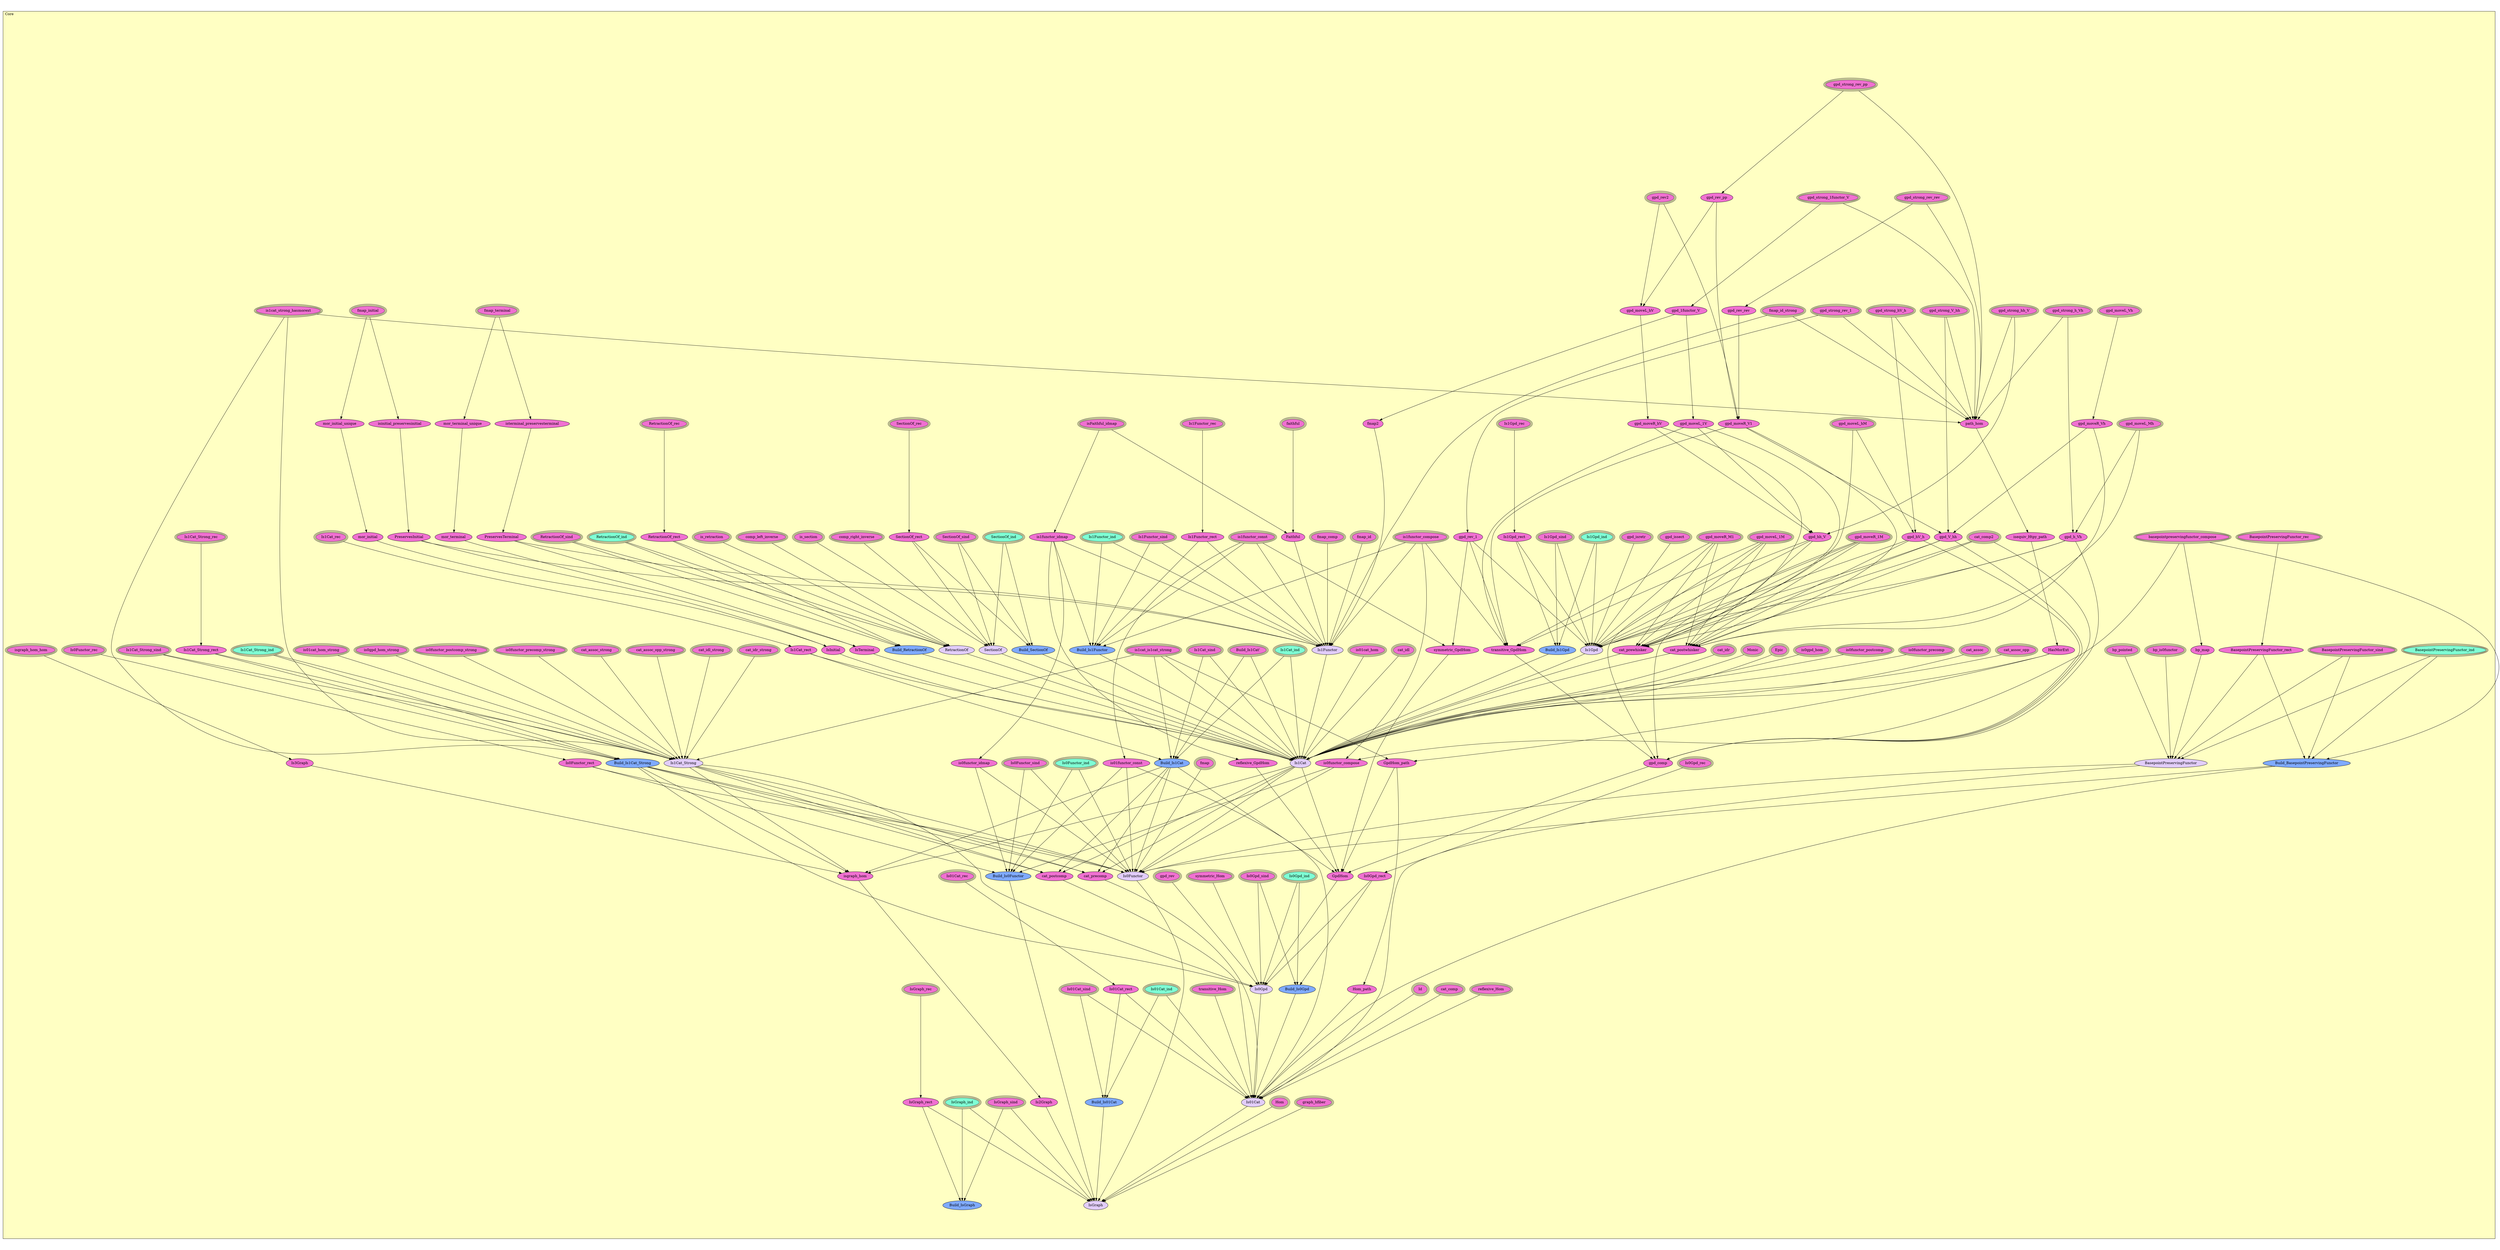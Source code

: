 digraph HoTT_WildCat_Core {
  graph [ratio=0.5]
  node [style=filled]
Core_is01cat_hom [label="is01cat_hom", URL=<Core.html#is01cat_hom>, peripheries=3, fillcolor="#F070D1"] ;
Core_basepointpreservingfunctor_compose [label="basepointpreservingfunctor_compose", URL=<Core.html#basepointpreservingfunctor_compose>, peripheries=3, fillcolor="#F070D1"] ;
Core_Is1Cat_sind [label="Is1Cat_sind", URL=<Core.html#Is1Cat_sind>, peripheries=3, fillcolor="#F070D1"] ;
Core_bp_pointed [label="bp_pointed", URL=<Core.html#bp_pointed>, peripheries=3, fillcolor="#F070D1"] ;
Core_Is1Cat_rec [label="Is1Cat_rec", URL=<Core.html#Is1Cat_rec>, peripheries=3, fillcolor="#F070D1"] ;
Core_bp_is0functor [label="bp_is0functor", URL=<Core.html#bp_is0functor>, peripheries=3, fillcolor="#F070D1"] ;
Core_Is1Cat_ind [label="Is1Cat_ind", URL=<Core.html#Is1Cat_ind>, peripheries=3, fillcolor="#7FFFD4"] ;
Core_bp_map [label="bp_map", URL=<Core.html#bp_map>, fillcolor="#F070D1"] ;
Core_Is1Cat_rect [label="Is1Cat_rect", URL=<Core.html#Is1Cat_rect>, fillcolor="#F070D1"] ;
Core_Build_Is1Cat [label="Build_Is1Cat", URL=<Core.html#Build_Is1Cat>, fillcolor="#7FAAFF"] ;
Core_BasepointPreservingFunctor_sind [label="BasepointPreservingFunctor_sind", URL=<Core.html#BasepointPreservingFunctor_sind>, peripheries=3, fillcolor="#F070D1"] ;
Core_Is1Cat [label="Is1Cat", URL=<Core.html#Is1Cat>, fillcolor="#E2CDFA"] ;
Core_BasepointPreservingFunctor_rec [label="BasepointPreservingFunctor_rec", URL=<Core.html#BasepointPreservingFunctor_rec>, peripheries=3, fillcolor="#F070D1"] ;
Core_isgraph_hom [label="isgraph_hom", URL=<Core.html#isgraph_hom>, fillcolor="#F070D1"] ;
Core_BasepointPreservingFunctor_ind [label="BasepointPreservingFunctor_ind", URL=<Core.html#BasepointPreservingFunctor_ind>, peripheries=3, fillcolor="#7FFFD4"] ;
Core_Is2Graph [label="Is2Graph", URL=<Core.html#Is2Graph>, fillcolor="#F070D1"] ;
Core_BasepointPreservingFunctor_rect [label="BasepointPreservingFunctor_rect", URL=<Core.html#BasepointPreservingFunctor_rect>, fillcolor="#F070D1"] ;
Core_Build_BasepointPreservingFunctor [label="Build_BasepointPreservingFunctor", URL=<Core.html#Build_BasepointPreservingFunctor>, fillcolor="#7FAAFF"] ;
Core_fmap [label="fmap", URL=<Core.html#fmap>, peripheries=3, fillcolor="#F070D1"] ;
Core_BasepointPreservingFunctor [label="BasepointPreservingFunctor", URL=<Core.html#BasepointPreservingFunctor>, fillcolor="#E2CDFA"] ;
Core_Is0Functor_sind [label="Is0Functor_sind", URL=<Core.html#Is0Functor_sind>, peripheries=3, fillcolor="#F070D1"] ;
Core_fmap_terminal [label="fmap_terminal", URL=<Core.html#fmap_terminal>, peripheries=3, fillcolor="#F070D1"] ;
Core_Is0Functor_rec [label="Is0Functor_rec", URL=<Core.html#Is0Functor_rec>, peripheries=3, fillcolor="#F070D1"] ;
Core_isterminal_preservesterminal [label="isterminal_preservesterminal", URL=<Core.html#isterminal_preservesterminal>, fillcolor="#F070D1"] ;
Core_Is0Functor_ind [label="Is0Functor_ind", URL=<Core.html#Is0Functor_ind>, peripheries=3, fillcolor="#7FFFD4"] ;
Core_PreservesTerminal [label="PreservesTerminal", URL=<Core.html#PreservesTerminal>, fillcolor="#F070D1"] ;
Core_Is0Functor_rect [label="Is0Functor_rect", URL=<Core.html#Is0Functor_rect>, fillcolor="#F070D1"] ;
Core_Build_Is0Functor [label="Build_Is0Functor", URL=<Core.html#Build_Is0Functor>, fillcolor="#7FAAFF"] ;
Core_fmap_initial [label="fmap_initial", URL=<Core.html#fmap_initial>, peripheries=3, fillcolor="#F070D1"] ;
Core_Is0Functor [label="Is0Functor", URL=<Core.html#Is0Functor>, fillcolor="#E2CDFA"] ;
Core_isinitial_preservesinitial [label="isinitial_preservesinitial", URL=<Core.html#isinitial_preservesinitial>, fillcolor="#F070D1"] ;
Core_PreservesInitial [label="PreservesInitial", URL=<Core.html#PreservesInitial>, fillcolor="#F070D1"] ;
Core_GpdHom_path [label="GpdHom_path", URL=<Core.html#GpdHom_path>, fillcolor="#F070D1"] ;
Core_isgraph_hom_hom [label="isgraph_hom_hom", URL=<Core.html#isgraph_hom_hom>, peripheries=3, fillcolor="#F070D1"] ;
Core_Hom_path [label="Hom_path", URL=<Core.html#Hom_path>, fillcolor="#F070D1"] ;
Core_symmetric_Hom [label="symmetric_Hom", URL=<Core.html#symmetric_Hom>, peripheries=3, fillcolor="#F070D1"] ;
Core_Is3Graph [label="Is3Graph", URL=<Core.html#Is3Graph>, fillcolor="#F070D1"] ;
Core_symmetric_GpdHom [label="symmetric_GpdHom", URL=<Core.html#symmetric_GpdHom>, fillcolor="#F070D1"] ;
Core_gpd_strong_1functor_V [label="gpd_strong_1functor_V", URL=<Core.html#gpd_strong_1functor_V>, peripheries=3, fillcolor="#F070D1"] ;
Core_transitive_Hom [label="transitive_Hom", URL=<Core.html#transitive_Hom>, peripheries=3, fillcolor="#F070D1"] ;
Core_fmap_id_strong [label="fmap_id_strong", URL=<Core.html#fmap_id_strong>, peripheries=3, fillcolor="#F070D1"] ;
Core_transitive_GpdHom [label="transitive_GpdHom", URL=<Core.html#transitive_GpdHom>, fillcolor="#F070D1"] ;
Core_gpd_strong_rev_rev [label="gpd_strong_rev_rev", URL=<Core.html#gpd_strong_rev_rev>, peripheries=3, fillcolor="#F070D1"] ;
Core_gpd_strong_rev_1 [label="gpd_strong_rev_1", URL=<Core.html#gpd_strong_rev_1>, peripheries=3, fillcolor="#F070D1"] ;
Core_gpd_comp [label="gpd_comp", URL=<Core.html#gpd_comp>, fillcolor="#F070D1"] ;
Core_reflexive_Hom [label="reflexive_Hom", URL=<Core.html#reflexive_Hom>, peripheries=3, fillcolor="#F070D1"] ;
Core_gpd_strong_rev_pp [label="gpd_strong_rev_pp", URL=<Core.html#gpd_strong_rev_pp>, peripheries=3, fillcolor="#F070D1"] ;
Core_reflexive_GpdHom [label="reflexive_GpdHom", URL=<Core.html#reflexive_GpdHom>, fillcolor="#F070D1"] ;
Core_gpd_strong_hV_h [label="gpd_strong_hV_h", URL=<Core.html#gpd_strong_hV_h>, peripheries=3, fillcolor="#F070D1"] ;
Core_gpd_strong_hh_V [label="gpd_strong_hh_V", URL=<Core.html#gpd_strong_hh_V>, peripheries=3, fillcolor="#F070D1"] ;
Core_GpdHom [label="GpdHom", URL=<Core.html#GpdHom>, fillcolor="#F070D1"] ;
Core_gpd_strong_h_Vh [label="gpd_strong_h_Vh", URL=<Core.html#gpd_strong_h_Vh>, peripheries=3, fillcolor="#F070D1"] ;
Core_gpd_rev [label="gpd_rev", URL=<Core.html#gpd_rev>, peripheries=3, fillcolor="#F070D1"] ;
Core_gpd_strong_V_hh [label="gpd_strong_V_hh", URL=<Core.html#gpd_strong_V_hh>, peripheries=3, fillcolor="#F070D1"] ;
Core_Is0Gpd_sind [label="Is0Gpd_sind", URL=<Core.html#Is0Gpd_sind>, peripheries=3, fillcolor="#F070D1"] ;
Core_gpd_1functor_V [label="gpd_1functor_V", URL=<Core.html#gpd_1functor_V>, fillcolor="#F070D1"] ;
Core_Is0Gpd_rec [label="Is0Gpd_rec", URL=<Core.html#Is0Gpd_rec>, peripheries=3, fillcolor="#F070D1"] ;
Core_gpd_rev_rev [label="gpd_rev_rev", URL=<Core.html#gpd_rev_rev>, fillcolor="#F070D1"] ;
Core_Is0Gpd_ind [label="Is0Gpd_ind", URL=<Core.html#Is0Gpd_ind>, peripheries=3, fillcolor="#7FFFD4"] ;
Core_gpd_rev_1 [label="gpd_rev_1", URL=<Core.html#gpd_rev_1>, fillcolor="#F070D1"] ;
Core_Is0Gpd_rect [label="Is0Gpd_rect", URL=<Core.html#Is0Gpd_rect>, fillcolor="#F070D1"] ;
Core_Build_Is0Gpd [label="Build_Is0Gpd", URL=<Core.html#Build_Is0Gpd>, fillcolor="#7FAAFF"] ;
Core_gpd_rev_pp [label="gpd_rev_pp", URL=<Core.html#gpd_rev_pp>, fillcolor="#F070D1"] ;
Core_Is0Gpd [label="Is0Gpd", URL=<Core.html#Is0Gpd>, fillcolor="#E2CDFA"] ;
Core_gpd_rev2 [label="gpd_rev2", URL=<Core.html#gpd_rev2>, peripheries=3, fillcolor="#F070D1"] ;
Core_gpd_moveL_Vh [label="gpd_moveL_Vh", URL=<Core.html#gpd_moveL_Vh>, peripheries=3, fillcolor="#F070D1"] ;
Core_cat_precomp [label="cat_precomp", URL=<Core.html#cat_precomp>, fillcolor="#F070D1"] ;
Core_gpd_moveL_Mh [label="gpd_moveL_Mh", URL=<Core.html#gpd_moveL_Mh>, peripheries=3, fillcolor="#F070D1"] ;
Core_cat_postcomp [label="cat_postcomp", URL=<Core.html#cat_postcomp>, fillcolor="#F070D1"] ;
Core_gpd_moveL_hV [label="gpd_moveL_hV", URL=<Core.html#gpd_moveL_hV>, fillcolor="#F070D1"] ;
Core_cat_comp [label="cat_comp", URL=<Core.html#cat_comp>, peripheries=3, fillcolor="#F070D1"] ;
Core_gpd_moveL_hM [label="gpd_moveL_hM", URL=<Core.html#gpd_moveL_hM>, peripheries=3, fillcolor="#F070D1"] ;
Core_Id [label="Id", URL=<Core.html#Id>, peripheries=3, fillcolor="#F070D1"] ;
Core_gpd_moveR_Vh [label="gpd_moveR_Vh", URL=<Core.html#gpd_moveR_Vh>, fillcolor="#F070D1"] ;
Core_Is01Cat_sind [label="Is01Cat_sind", URL=<Core.html#Is01Cat_sind>, peripheries=3, fillcolor="#F070D1"] ;
Core_gpd_moveR_hV [label="gpd_moveR_hV", URL=<Core.html#gpd_moveR_hV>, fillcolor="#F070D1"] ;
Core_Is01Cat_rec [label="Is01Cat_rec", URL=<Core.html#Is01Cat_rec>, peripheries=3, fillcolor="#F070D1"] ;
Core_gpd_moveL_1V [label="gpd_moveL_1V", URL=<Core.html#gpd_moveL_1V>, fillcolor="#F070D1"] ;
Core_Is01Cat_ind [label="Is01Cat_ind", URL=<Core.html#Is01Cat_ind>, peripheries=3, fillcolor="#7FFFD4"] ;
Core_gpd_moveR_1M [label="gpd_moveR_1M", URL=<Core.html#gpd_moveR_1M>, peripheries=3, fillcolor="#F070D1"] ;
Core_Is01Cat_rect [label="Is01Cat_rect", URL=<Core.html#Is01Cat_rect>, fillcolor="#F070D1"] ;
Core_Build_Is01Cat [label="Build_Is01Cat", URL=<Core.html#Build_Is01Cat>, fillcolor="#7FAAFF"] ;
Core_gpd_moveR_M1 [label="gpd_moveR_M1", URL=<Core.html#gpd_moveR_M1>, peripheries=3, fillcolor="#F070D1"] ;
Core_Is01Cat [label="Is01Cat", URL=<Core.html#Is01Cat>, fillcolor="#E2CDFA"] ;
Core_gpd_moveR_V1 [label="gpd_moveR_V1", URL=<Core.html#gpd_moveR_V1>, fillcolor="#F070D1"] ;
Core_graph_hfiber [label="graph_hfiber", URL=<Core.html#graph_hfiber>, peripheries=3, fillcolor="#F070D1"] ;
Core_gpd_moveL_1M [label="gpd_moveL_1M", URL=<Core.html#gpd_moveL_1M>, peripheries=3, fillcolor="#F070D1"] ;
Core_gpd_hV_h [label="gpd_hV_h", URL=<Core.html#gpd_hV_h>, fillcolor="#F070D1"] ;
Core_Hom [label="Hom", URL=<Core.html#Hom>, peripheries=3, fillcolor="#F070D1"] ;
Core_gpd_hh_V [label="gpd_hh_V", URL=<Core.html#gpd_hh_V>, fillcolor="#F070D1"] ;
Core_IsGraph_sind [label="IsGraph_sind", URL=<Core.html#IsGraph_sind>, peripheries=3, fillcolor="#F070D1"] ;
Core_gpd_h_Vh [label="gpd_h_Vh", URL=<Core.html#gpd_h_Vh>, fillcolor="#F070D1"] ;
Core_IsGraph_rec [label="IsGraph_rec", URL=<Core.html#IsGraph_rec>, peripheries=3, fillcolor="#F070D1"] ;
Core_gpd_V_hh [label="gpd_V_hh", URL=<Core.html#gpd_V_hh>, fillcolor="#F070D1"] ;
Core_IsGraph_ind [label="IsGraph_ind", URL=<Core.html#IsGraph_ind>, peripheries=3, fillcolor="#7FFFD4"] ;
Core_gpd_isretr [label="gpd_isretr", URL=<Core.html#gpd_isretr>, peripheries=3, fillcolor="#F070D1"] ;
Core_IsGraph_rect [label="IsGraph_rect", URL=<Core.html#IsGraph_rect>, fillcolor="#F070D1"] ;
Core_Build_IsGraph [label="Build_IsGraph", URL=<Core.html#Build_IsGraph>, fillcolor="#7FAAFF"] ;
Core_gpd_issect [label="gpd_issect", URL=<Core.html#gpd_issect>, peripheries=3, fillcolor="#F070D1"] ;
Core_IsGraph [label="IsGraph", URL=<Core.html#IsGraph>, fillcolor="#E2CDFA"] ;
Core_Is1Gpd_sind [label="Is1Gpd_sind", URL=<Core.html#Is1Gpd_sind>, peripheries=3, fillcolor="#F070D1"] ;
Core_Is1Gpd_rec [label="Is1Gpd_rec", URL=<Core.html#Is1Gpd_rec>, peripheries=3, fillcolor="#F070D1"] ;
Core_Is1Gpd_ind [label="Is1Gpd_ind", URL=<Core.html#Is1Gpd_ind>, peripheries=3, fillcolor="#7FFFD4"] ;
Core_Is1Gpd_rect [label="Is1Gpd_rect", URL=<Core.html#Is1Gpd_rect>, fillcolor="#F070D1"] ;
Core_Build_Is1Gpd [label="Build_Is1Gpd", URL=<Core.html#Build_Is1Gpd>, fillcolor="#7FAAFF"] ;
Core_Is1Gpd [label="Is1Gpd", URL=<Core.html#Is1Gpd>, fillcolor="#E2CDFA"] ;
Core_is1functor_compose [label="is1functor_compose", URL=<Core.html#is1functor_compose>, peripheries=3, fillcolor="#F070D1"] ;
Core_is0functor_compose [label="is0functor_compose", URL=<Core.html#is0functor_compose>, fillcolor="#F070D1"] ;
Core_is1functor_const [label="is1functor_const", URL=<Core.html#is1functor_const>, peripheries=3, fillcolor="#F070D1"] ;
Core_is01functor_const [label="is01functor_const", URL=<Core.html#is01functor_const>, fillcolor="#F070D1"] ;
Core_isFaithful_idmap [label="isFaithful_idmap", URL=<Core.html#isFaithful_idmap>, peripheries=3, fillcolor="#F070D1"] ;
Core_is1functor_idmap [label="is1functor_idmap", URL=<Core.html#is1functor_idmap>, fillcolor="#F070D1"] ;
Core_is0functor_idmap [label="is0functor_idmap", URL=<Core.html#is0functor_idmap>, fillcolor="#F070D1"] ;
Core_faithful [label="faithful", URL=<Core.html#faithful>, peripheries=3, fillcolor="#F070D1"] ;
Core_Faithful [label="Faithful", URL=<Core.html#Faithful>, fillcolor="#F070D1"] ;
Core_fmap_comp [label="fmap_comp", URL=<Core.html#fmap_comp>, peripheries=3, fillcolor="#F070D1"] ;
Core_fmap_id [label="fmap_id", URL=<Core.html#fmap_id>, peripheries=3, fillcolor="#F070D1"] ;
Core_fmap2 [label="fmap2", URL=<Core.html#fmap2>, fillcolor="#F070D1"] ;
Core_Is1Functor_sind [label="Is1Functor_sind", URL=<Core.html#Is1Functor_sind>, peripheries=3, fillcolor="#F070D1"] ;
Core_Is1Functor_rec [label="Is1Functor_rec", URL=<Core.html#Is1Functor_rec>, peripheries=3, fillcolor="#F070D1"] ;
Core_Is1Functor_ind [label="Is1Functor_ind", URL=<Core.html#Is1Functor_ind>, peripheries=3, fillcolor="#7FFFD4"] ;
Core_Is1Functor_rect [label="Is1Functor_rect", URL=<Core.html#Is1Functor_rect>, fillcolor="#F070D1"] ;
Core_Build_Is1Functor [label="Build_Is1Functor", URL=<Core.html#Build_Is1Functor>, fillcolor="#7FAAFF"] ;
Core_Is1Functor [label="Is1Functor", URL=<Core.html#Is1Functor>, fillcolor="#E2CDFA"] ;
Core_is1cat_strong_hasmorext [label="is1cat_strong_hasmorext", URL=<Core.html#is1cat_strong_hasmorext>, peripheries=3, fillcolor="#F070D1"] ;
Core_path_hom [label="path_hom", URL=<Core.html#path_hom>, fillcolor="#F070D1"] ;
Core_isequiv_Htpy_path [label="isequiv_Htpy_path", URL=<Core.html#isequiv_Htpy_path>, fillcolor="#F070D1"] ;
Core_HasMorExt [label="HasMorExt", URL=<Core.html#HasMorExt>, fillcolor="#F070D1"] ;
Core_mor_terminal_unique [label="mor_terminal_unique", URL=<Core.html#mor_terminal_unique>, fillcolor="#F070D1"] ;
Core_mor_terminal [label="mor_terminal", URL=<Core.html#mor_terminal>, fillcolor="#F070D1"] ;
Core_IsTerminal [label="IsTerminal", URL=<Core.html#IsTerminal>, fillcolor="#F070D1"] ;
Core_mor_initial_unique [label="mor_initial_unique", URL=<Core.html#mor_initial_unique>, fillcolor="#F070D1"] ;
Core_mor_initial [label="mor_initial", URL=<Core.html#mor_initial>, fillcolor="#F070D1"] ;
Core_IsInitial [label="IsInitial", URL=<Core.html#IsInitial>, fillcolor="#F070D1"] ;
Core_is1cat_is1cat_strong [label="is1cat_is1cat_strong", URL=<Core.html#is1cat_is1cat_strong>, peripheries=3, fillcolor="#F070D1"] ;
Core_cat_idr_strong [label="cat_idr_strong", URL=<Core.html#cat_idr_strong>, peripheries=3, fillcolor="#F070D1"] ;
Core_cat_idl_strong [label="cat_idl_strong", URL=<Core.html#cat_idl_strong>, peripheries=3, fillcolor="#F070D1"] ;
Core_cat_assoc_opp_strong [label="cat_assoc_opp_strong", URL=<Core.html#cat_assoc_opp_strong>, peripheries=3, fillcolor="#F070D1"] ;
Core_cat_assoc_strong [label="cat_assoc_strong", URL=<Core.html#cat_assoc_strong>, peripheries=3, fillcolor="#F070D1"] ;
Core_is0functor_precomp_strong [label="is0functor_precomp_strong", URL=<Core.html#is0functor_precomp_strong>, peripheries=3, fillcolor="#F070D1"] ;
Core_is0functor_postcomp_strong [label="is0functor_postcomp_strong", URL=<Core.html#is0functor_postcomp_strong>, peripheries=3, fillcolor="#F070D1"] ;
Core_is0gpd_hom_strong [label="is0gpd_hom_strong", URL=<Core.html#is0gpd_hom_strong>, peripheries=3, fillcolor="#F070D1"] ;
Core_is01cat_hom_strong [label="is01cat_hom_strong", URL=<Core.html#is01cat_hom_strong>, peripheries=3, fillcolor="#F070D1"] ;
Core_Is1Cat_Strong_sind [label="Is1Cat_Strong_sind", URL=<Core.html#Is1Cat_Strong_sind>, peripheries=3, fillcolor="#F070D1"] ;
Core_Is1Cat_Strong_rec [label="Is1Cat_Strong_rec", URL=<Core.html#Is1Cat_Strong_rec>, peripheries=3, fillcolor="#F070D1"] ;
Core_Is1Cat_Strong_ind [label="Is1Cat_Strong_ind", URL=<Core.html#Is1Cat_Strong_ind>, peripheries=3, fillcolor="#7FFFD4"] ;
Core_Is1Cat_Strong_rect [label="Is1Cat_Strong_rect", URL=<Core.html#Is1Cat_Strong_rect>, fillcolor="#F070D1"] ;
Core_Build_Is1Cat_Strong [label="Build_Is1Cat_Strong", URL=<Core.html#Build_Is1Cat_Strong>, fillcolor="#7FAAFF"] ;
Core_Is1Cat_Strong [label="Is1Cat_Strong", URL=<Core.html#Is1Cat_Strong>, fillcolor="#E2CDFA"] ;
Core_is_retraction [label="is_retraction", URL=<Core.html#is_retraction>, peripheries=3, fillcolor="#F070D1"] ;
Core_comp_left_inverse [label="comp_left_inverse", URL=<Core.html#comp_left_inverse>, peripheries=3, fillcolor="#F070D1"] ;
Core_RetractionOf_sind [label="RetractionOf_sind", URL=<Core.html#RetractionOf_sind>, peripheries=3, fillcolor="#F070D1"] ;
Core_RetractionOf_rec [label="RetractionOf_rec", URL=<Core.html#RetractionOf_rec>, peripheries=3, fillcolor="#F070D1"] ;
Core_RetractionOf_ind [label="RetractionOf_ind", URL=<Core.html#RetractionOf_ind>, peripheries=3, fillcolor="#7FFFD4"] ;
Core_RetractionOf_rect [label="RetractionOf_rect", URL=<Core.html#RetractionOf_rect>, fillcolor="#F070D1"] ;
Core_Build_RetractionOf [label="Build_RetractionOf", URL=<Core.html#Build_RetractionOf>, fillcolor="#7FAAFF"] ;
Core_RetractionOf [label="RetractionOf", URL=<Core.html#RetractionOf>, fillcolor="#E2CDFA"] ;
Core_is_section [label="is_section", URL=<Core.html#is_section>, peripheries=3, fillcolor="#F070D1"] ;
Core_comp_right_inverse [label="comp_right_inverse", URL=<Core.html#comp_right_inverse>, peripheries=3, fillcolor="#F070D1"] ;
Core_SectionOf_sind [label="SectionOf_sind", URL=<Core.html#SectionOf_sind>, peripheries=3, fillcolor="#F070D1"] ;
Core_SectionOf_rec [label="SectionOf_rec", URL=<Core.html#SectionOf_rec>, peripheries=3, fillcolor="#F070D1"] ;
Core_SectionOf_ind [label="SectionOf_ind", URL=<Core.html#SectionOf_ind>, peripheries=3, fillcolor="#7FFFD4"] ;
Core_SectionOf_rect [label="SectionOf_rect", URL=<Core.html#SectionOf_rect>, fillcolor="#F070D1"] ;
Core_Build_SectionOf [label="Build_SectionOf", URL=<Core.html#Build_SectionOf>, fillcolor="#7FAAFF"] ;
Core_SectionOf [label="SectionOf", URL=<Core.html#SectionOf>, fillcolor="#E2CDFA"] ;
Core_Epic [label="Epic", URL=<Core.html#Epic>, peripheries=3, fillcolor="#F070D1"] ;
Core_Monic [label="Monic", URL=<Core.html#Monic>, peripheries=3, fillcolor="#F070D1"] ;
Core_cat_comp2 [label="cat_comp2", URL=<Core.html#cat_comp2>, peripheries=3, fillcolor="#F070D1"] ;
Core_cat_prewhisker [label="cat_prewhisker", URL=<Core.html#cat_prewhisker>, fillcolor="#F070D1"] ;
Core_cat_postwhisker [label="cat_postwhisker", URL=<Core.html#cat_postwhisker>, fillcolor="#F070D1"] ;
Core_Build_Is1Cat_ [label="Build_Is1Cat'", URL=<Core.html#Build_Is1Cat'>, peripheries=3, fillcolor="#F070D1"] ;
Core_cat_idr [label="cat_idr", URL=<Core.html#cat_idr>, peripheries=3, fillcolor="#F070D1"] ;
Core_cat_idl [label="cat_idl", URL=<Core.html#cat_idl>, peripheries=3, fillcolor="#F070D1"] ;
Core_cat_assoc_opp [label="cat_assoc_opp", URL=<Core.html#cat_assoc_opp>, peripheries=3, fillcolor="#F070D1"] ;
Core_cat_assoc [label="cat_assoc", URL=<Core.html#cat_assoc>, peripheries=3, fillcolor="#F070D1"] ;
Core_is0functor_precomp [label="is0functor_precomp", URL=<Core.html#is0functor_precomp>, peripheries=3, fillcolor="#F070D1"] ;
Core_is0functor_postcomp [label="is0functor_postcomp", URL=<Core.html#is0functor_postcomp>, peripheries=3, fillcolor="#F070D1"] ;
Core_is0gpd_hom [label="is0gpd_hom", URL=<Core.html#is0gpd_hom>, peripheries=3, fillcolor="#F070D1"] ;
  Core_is01cat_hom -> Core_Is1Cat [] ;
  Core_basepointpreservingfunctor_compose -> Core_bp_map [] ;
  Core_basepointpreservingfunctor_compose -> Core_Build_BasepointPreservingFunctor [] ;
  Core_basepointpreservingfunctor_compose -> Core_is0functor_compose [] ;
  Core_Is1Cat_sind -> Core_Build_Is1Cat [] ;
  Core_Is1Cat_sind -> Core_Is1Cat [] ;
  Core_bp_pointed -> Core_BasepointPreservingFunctor [] ;
  Core_Is1Cat_rec -> Core_Is1Cat_rect [] ;
  Core_bp_is0functor -> Core_BasepointPreservingFunctor [] ;
  Core_Is1Cat_ind -> Core_Build_Is1Cat [] ;
  Core_Is1Cat_ind -> Core_Is1Cat [] ;
  Core_bp_map -> Core_BasepointPreservingFunctor [] ;
  Core_Is1Cat_rect -> Core_Build_Is1Cat [] ;
  Core_Is1Cat_rect -> Core_Is1Cat [] ;
  Core_Build_Is1Cat -> Core_isgraph_hom [] ;
  Core_Build_Is1Cat -> Core_Is0Functor [] ;
  Core_Build_Is1Cat -> Core_GpdHom [] ;
  Core_Build_Is1Cat -> Core_cat_precomp [] ;
  Core_Build_Is1Cat -> Core_cat_postcomp [] ;
  Core_BasepointPreservingFunctor_sind -> Core_Build_BasepointPreservingFunctor [] ;
  Core_BasepointPreservingFunctor_sind -> Core_BasepointPreservingFunctor [] ;
  Core_Is1Cat -> Core_isgraph_hom [] ;
  Core_Is1Cat -> Core_Is0Functor [] ;
  Core_Is1Cat -> Core_GpdHom [] ;
  Core_Is1Cat -> Core_cat_precomp [] ;
  Core_Is1Cat -> Core_cat_postcomp [] ;
  Core_BasepointPreservingFunctor_rec -> Core_BasepointPreservingFunctor_rect [] ;
  Core_isgraph_hom -> Core_Is2Graph [] ;
  Core_BasepointPreservingFunctor_ind -> Core_Build_BasepointPreservingFunctor [] ;
  Core_BasepointPreservingFunctor_ind -> Core_BasepointPreservingFunctor [] ;
  Core_Is2Graph -> Core_IsGraph [] ;
  Core_BasepointPreservingFunctor_rect -> Core_Build_BasepointPreservingFunctor [] ;
  Core_BasepointPreservingFunctor_rect -> Core_BasepointPreservingFunctor [] ;
  Core_Build_BasepointPreservingFunctor -> Core_Is0Functor [] ;
  Core_Build_BasepointPreservingFunctor -> Core_Is01Cat [] ;
  Core_fmap -> Core_Is0Functor [] ;
  Core_BasepointPreservingFunctor -> Core_Is0Functor [] ;
  Core_BasepointPreservingFunctor -> Core_Is01Cat [] ;
  Core_Is0Functor_sind -> Core_Build_Is0Functor [] ;
  Core_Is0Functor_sind -> Core_Is0Functor [] ;
  Core_fmap_terminal -> Core_isterminal_preservesterminal [] ;
  Core_fmap_terminal -> Core_mor_terminal_unique [] ;
  Core_Is0Functor_rec -> Core_Is0Functor_rect [] ;
  Core_isterminal_preservesterminal -> Core_PreservesTerminal [] ;
  Core_Is0Functor_ind -> Core_Build_Is0Functor [] ;
  Core_Is0Functor_ind -> Core_Is0Functor [] ;
  Core_PreservesTerminal -> Core_Is1Functor [] ;
  Core_PreservesTerminal -> Core_IsTerminal [] ;
  Core_Is0Functor_rect -> Core_Build_Is0Functor [] ;
  Core_Is0Functor_rect -> Core_Is0Functor [] ;
  Core_Build_Is0Functor -> Core_IsGraph [] ;
  Core_fmap_initial -> Core_isinitial_preservesinitial [] ;
  Core_fmap_initial -> Core_mor_initial_unique [] ;
  Core_Is0Functor -> Core_IsGraph [] ;
  Core_isinitial_preservesinitial -> Core_PreservesInitial [] ;
  Core_PreservesInitial -> Core_Is1Functor [] ;
  Core_PreservesInitial -> Core_IsInitial [] ;
  Core_GpdHom_path -> Core_Hom_path [] ;
  Core_GpdHom_path -> Core_GpdHom [] ;
  Core_isgraph_hom_hom -> Core_Is3Graph [] ;
  Core_Hom_path -> Core_Is01Cat [] ;
  Core_symmetric_Hom -> Core_Is0Gpd [] ;
  Core_Is3Graph -> Core_isgraph_hom [] ;
  Core_symmetric_GpdHom -> Core_GpdHom [] ;
  Core_gpd_strong_1functor_V -> Core_gpd_1functor_V [] ;
  Core_gpd_strong_1functor_V -> Core_path_hom [] ;
  Core_transitive_Hom -> Core_Is01Cat [] ;
  Core_fmap_id_strong -> Core_Is1Functor [] ;
  Core_fmap_id_strong -> Core_path_hom [] ;
  Core_transitive_GpdHom -> Core_gpd_comp [] ;
  Core_gpd_strong_rev_rev -> Core_gpd_rev_rev [] ;
  Core_gpd_strong_rev_rev -> Core_path_hom [] ;
  Core_gpd_strong_rev_1 -> Core_gpd_rev_1 [] ;
  Core_gpd_strong_rev_1 -> Core_path_hom [] ;
  Core_gpd_comp -> Core_GpdHom [] ;
  Core_reflexive_Hom -> Core_Is01Cat [] ;
  Core_gpd_strong_rev_pp -> Core_gpd_rev_pp [] ;
  Core_gpd_strong_rev_pp -> Core_path_hom [] ;
  Core_reflexive_GpdHom -> Core_GpdHom [] ;
  Core_gpd_strong_hV_h -> Core_gpd_hV_h [] ;
  Core_gpd_strong_hV_h -> Core_path_hom [] ;
  Core_gpd_strong_hh_V -> Core_gpd_hh_V [] ;
  Core_gpd_strong_hh_V -> Core_path_hom [] ;
  Core_GpdHom -> Core_Is0Gpd [] ;
  Core_gpd_strong_h_Vh -> Core_gpd_h_Vh [] ;
  Core_gpd_strong_h_Vh -> Core_path_hom [] ;
  Core_gpd_rev -> Core_Is0Gpd [] ;
  Core_gpd_strong_V_hh -> Core_gpd_V_hh [] ;
  Core_gpd_strong_V_hh -> Core_path_hom [] ;
  Core_Is0Gpd_sind -> Core_Build_Is0Gpd [] ;
  Core_Is0Gpd_sind -> Core_Is0Gpd [] ;
  Core_gpd_1functor_V -> Core_gpd_moveL_1V [] ;
  Core_gpd_1functor_V -> Core_fmap2 [] ;
  Core_Is0Gpd_rec -> Core_Is0Gpd_rect [] ;
  Core_gpd_rev_rev -> Core_gpd_moveR_V1 [] ;
  Core_Is0Gpd_ind -> Core_Build_Is0Gpd [] ;
  Core_Is0Gpd_ind -> Core_Is0Gpd [] ;
  Core_gpd_rev_1 -> Core_Is1Gpd [] ;
  Core_gpd_rev_1 -> Core_symmetric_GpdHom [] ;
  Core_gpd_rev_1 -> Core_transitive_GpdHom [] ;
  Core_Is0Gpd_rect -> Core_Build_Is0Gpd [] ;
  Core_Is0Gpd_rect -> Core_Is0Gpd [] ;
  Core_Build_Is0Gpd -> Core_Is01Cat [] ;
  Core_gpd_rev_pp -> Core_gpd_moveL_hV [] ;
  Core_gpd_rev_pp -> Core_gpd_moveR_V1 [] ;
  Core_Is0Gpd -> Core_Is01Cat [] ;
  Core_gpd_rev2 -> Core_gpd_moveL_hV [] ;
  Core_gpd_rev2 -> Core_gpd_moveR_V1 [] ;
  Core_gpd_moveL_Vh -> Core_gpd_moveR_Vh [] ;
  Core_cat_precomp -> Core_Is01Cat [] ;
  Core_gpd_moveL_Mh -> Core_gpd_h_Vh [] ;
  Core_gpd_moveL_Mh -> Core_cat_postwhisker [] ;
  Core_cat_postcomp -> Core_Is01Cat [] ;
  Core_gpd_moveL_hV -> Core_gpd_moveR_hV [] ;
  Core_cat_comp -> Core_Is01Cat [] ;
  Core_gpd_moveL_hM -> Core_gpd_hV_h [] ;
  Core_gpd_moveL_hM -> Core_cat_prewhisker [] ;
  Core_Id -> Core_Is01Cat [] ;
  Core_gpd_moveR_Vh -> Core_gpd_V_hh [] ;
  Core_gpd_moveR_Vh -> Core_cat_postwhisker [] ;
  Core_Is01Cat_sind -> Core_Build_Is01Cat [] ;
  Core_Is01Cat_sind -> Core_Is01Cat [] ;
  Core_gpd_moveR_hV -> Core_gpd_hh_V [] ;
  Core_gpd_moveR_hV -> Core_cat_prewhisker [] ;
  Core_Is01Cat_rec -> Core_Is01Cat_rect [] ;
  Core_gpd_moveL_1V -> Core_gpd_hh_V [] ;
  Core_gpd_moveL_1V -> Core_cat_prewhisker [] ;
  Core_gpd_moveL_1V -> Core_transitive_GpdHom [] ;
  Core_Is01Cat_ind -> Core_Build_Is01Cat [] ;
  Core_Is01Cat_ind -> Core_Is01Cat [] ;
  Core_gpd_moveR_1M -> Core_Is1Gpd [] ;
  Core_gpd_moveR_1M -> Core_cat_prewhisker [] ;
  Core_gpd_moveR_1M -> Core_cat_postwhisker [] ;
  Core_gpd_moveR_1M -> Core_gpd_comp [] ;
  Core_Is01Cat_rect -> Core_Build_Is01Cat [] ;
  Core_Is01Cat_rect -> Core_Is01Cat [] ;
  Core_Build_Is01Cat -> Core_IsGraph [] ;
  Core_gpd_moveR_M1 -> Core_Is1Gpd [] ;
  Core_gpd_moveR_M1 -> Core_cat_prewhisker [] ;
  Core_gpd_moveR_M1 -> Core_cat_postwhisker [] ;
  Core_gpd_moveR_M1 -> Core_transitive_GpdHom [] ;
  Core_Is01Cat -> Core_IsGraph [] ;
  Core_gpd_moveR_V1 -> Core_gpd_V_hh [] ;
  Core_gpd_moveR_V1 -> Core_cat_postwhisker [] ;
  Core_gpd_moveR_V1 -> Core_transitive_GpdHom [] ;
  Core_graph_hfiber -> Core_IsGraph [] ;
  Core_gpd_moveL_1M -> Core_Is1Gpd [] ;
  Core_gpd_moveL_1M -> Core_cat_prewhisker [] ;
  Core_gpd_moveL_1M -> Core_cat_postwhisker [] ;
  Core_gpd_moveL_1M -> Core_transitive_GpdHom [] ;
  Core_gpd_hV_h -> Core_Is1Gpd [] ;
  Core_gpd_hV_h -> Core_cat_postwhisker [] ;
  Core_gpd_hV_h -> Core_gpd_comp [] ;
  Core_Hom -> Core_IsGraph [] ;
  Core_gpd_hh_V -> Core_Is1Gpd [] ;
  Core_gpd_hh_V -> Core_cat_postwhisker [] ;
  Core_gpd_hh_V -> Core_gpd_comp [] ;
  Core_IsGraph_sind -> Core_Build_IsGraph [] ;
  Core_IsGraph_sind -> Core_IsGraph [] ;
  Core_gpd_h_Vh -> Core_Is1Gpd [] ;
  Core_gpd_h_Vh -> Core_cat_prewhisker [] ;
  Core_gpd_h_Vh -> Core_gpd_comp [] ;
  Core_IsGraph_rec -> Core_IsGraph_rect [] ;
  Core_gpd_V_hh -> Core_Is1Gpd [] ;
  Core_gpd_V_hh -> Core_cat_prewhisker [] ;
  Core_gpd_V_hh -> Core_gpd_comp [] ;
  Core_IsGraph_ind -> Core_Build_IsGraph [] ;
  Core_IsGraph_ind -> Core_IsGraph [] ;
  Core_gpd_isretr -> Core_Is1Gpd [] ;
  Core_IsGraph_rect -> Core_Build_IsGraph [] ;
  Core_IsGraph_rect -> Core_IsGraph [] ;
  Core_gpd_issect -> Core_Is1Gpd [] ;
  Core_Is1Gpd_sind -> Core_Build_Is1Gpd [] ;
  Core_Is1Gpd_sind -> Core_Is1Gpd [] ;
  Core_Is1Gpd_rec -> Core_Is1Gpd_rect [] ;
  Core_Is1Gpd_ind -> Core_Build_Is1Gpd [] ;
  Core_Is1Gpd_ind -> Core_Is1Gpd [] ;
  Core_Is1Gpd_rect -> Core_Build_Is1Gpd [] ;
  Core_Is1Gpd_rect -> Core_Is1Gpd [] ;
  Core_Build_Is1Gpd -> Core_Is1Cat [] ;
  Core_Is1Gpd -> Core_Is1Cat [] ;
  Core_is1functor_compose -> Core_is0functor_compose [] ;
  Core_is1functor_compose -> Core_Build_Is1Functor [] ;
  Core_is1functor_compose -> Core_Is1Functor [] ;
  Core_is1functor_compose -> Core_transitive_GpdHom [] ;
  Core_is0functor_compose -> Core_Build_Is0Functor [] ;
  Core_is0functor_compose -> Core_Is0Functor [] ;
  Core_is1functor_const -> Core_is01functor_const [] ;
  Core_is1functor_const -> Core_Build_Is1Functor [] ;
  Core_is1functor_const -> Core_Is1Functor [] ;
  Core_is1functor_const -> Core_symmetric_GpdHom [] ;
  Core_is01functor_const -> Core_Build_Is0Functor [] ;
  Core_is01functor_const -> Core_Is0Functor [] ;
  Core_is01functor_const -> Core_Is01Cat [] ;
  Core_isFaithful_idmap -> Core_is1functor_idmap [] ;
  Core_isFaithful_idmap -> Core_Faithful [] ;
  Core_is1functor_idmap -> Core_is0functor_idmap [] ;
  Core_is1functor_idmap -> Core_Build_Is1Functor [] ;
  Core_is1functor_idmap -> Core_Is1Functor [] ;
  Core_is1functor_idmap -> Core_reflexive_GpdHom [] ;
  Core_is0functor_idmap -> Core_Build_Is0Functor [] ;
  Core_is0functor_idmap -> Core_Is0Functor [] ;
  Core_faithful -> Core_Faithful [] ;
  Core_Faithful -> Core_Is1Functor [] ;
  Core_fmap_comp -> Core_Is1Functor [] ;
  Core_fmap_id -> Core_Is1Functor [] ;
  Core_fmap2 -> Core_Is1Functor [] ;
  Core_Is1Functor_sind -> Core_Build_Is1Functor [] ;
  Core_Is1Functor_sind -> Core_Is1Functor [] ;
  Core_Is1Functor_rec -> Core_Is1Functor_rect [] ;
  Core_Is1Functor_ind -> Core_Build_Is1Functor [] ;
  Core_Is1Functor_ind -> Core_Is1Functor [] ;
  Core_Is1Functor_rect -> Core_Build_Is1Functor [] ;
  Core_Is1Functor_rect -> Core_Is1Functor [] ;
  Core_Build_Is1Functor -> Core_Is1Cat [] ;
  Core_Is1Functor -> Core_Is1Cat [] ;
  Core_is1cat_strong_hasmorext -> Core_path_hom [] ;
  Core_is1cat_strong_hasmorext -> Core_Build_Is1Cat_Strong [] ;
  Core_is1cat_strong_hasmorext -> Core_Is1Cat_Strong [] ;
  Core_path_hom -> Core_isequiv_Htpy_path [] ;
  Core_isequiv_Htpy_path -> Core_HasMorExt [] ;
  Core_HasMorExt -> Core_Is1Cat [] ;
  Core_HasMorExt -> Core_GpdHom_path [] ;
  Core_mor_terminal_unique -> Core_mor_terminal [] ;
  Core_mor_terminal -> Core_IsTerminal [] ;
  Core_IsTerminal -> Core_Is1Cat [] ;
  Core_mor_initial_unique -> Core_mor_initial [] ;
  Core_mor_initial -> Core_IsInitial [] ;
  Core_IsInitial -> Core_Is1Cat [] ;
  Core_is1cat_is1cat_strong -> Core_Is1Cat_Strong [] ;
  Core_is1cat_is1cat_strong -> Core_Build_Is1Cat [] ;
  Core_is1cat_is1cat_strong -> Core_Is1Cat [] ;
  Core_is1cat_is1cat_strong -> Core_GpdHom_path [] ;
  Core_cat_idr_strong -> Core_Is1Cat_Strong [] ;
  Core_cat_idl_strong -> Core_Is1Cat_Strong [] ;
  Core_cat_assoc_opp_strong -> Core_Is1Cat_Strong [] ;
  Core_cat_assoc_strong -> Core_Is1Cat_Strong [] ;
  Core_is0functor_precomp_strong -> Core_Is1Cat_Strong [] ;
  Core_is0functor_postcomp_strong -> Core_Is1Cat_Strong [] ;
  Core_is0gpd_hom_strong -> Core_Is1Cat_Strong [] ;
  Core_is01cat_hom_strong -> Core_Is1Cat_Strong [] ;
  Core_Is1Cat_Strong_sind -> Core_Build_Is1Cat_Strong [] ;
  Core_Is1Cat_Strong_sind -> Core_Is1Cat_Strong [] ;
  Core_Is1Cat_Strong_rec -> Core_Is1Cat_Strong_rect [] ;
  Core_Is1Cat_Strong_ind -> Core_Build_Is1Cat_Strong [] ;
  Core_Is1Cat_Strong_ind -> Core_Is1Cat_Strong [] ;
  Core_Is1Cat_Strong_rect -> Core_Build_Is1Cat_Strong [] ;
  Core_Is1Cat_Strong_rect -> Core_Is1Cat_Strong [] ;
  Core_Build_Is1Cat_Strong -> Core_isgraph_hom [] ;
  Core_Build_Is1Cat_Strong -> Core_Is0Functor [] ;
  Core_Build_Is1Cat_Strong -> Core_Is0Gpd [] ;
  Core_Build_Is1Cat_Strong -> Core_cat_precomp [] ;
  Core_Build_Is1Cat_Strong -> Core_cat_postcomp [] ;
  Core_Is1Cat_Strong -> Core_isgraph_hom [] ;
  Core_Is1Cat_Strong -> Core_Is0Functor [] ;
  Core_Is1Cat_Strong -> Core_Is0Gpd [] ;
  Core_Is1Cat_Strong -> Core_cat_precomp [] ;
  Core_Is1Cat_Strong -> Core_cat_postcomp [] ;
  Core_is_retraction -> Core_RetractionOf [] ;
  Core_comp_left_inverse -> Core_RetractionOf [] ;
  Core_RetractionOf_sind -> Core_Build_RetractionOf [] ;
  Core_RetractionOf_sind -> Core_RetractionOf [] ;
  Core_RetractionOf_rec -> Core_RetractionOf_rect [] ;
  Core_RetractionOf_ind -> Core_Build_RetractionOf [] ;
  Core_RetractionOf_ind -> Core_RetractionOf [] ;
  Core_RetractionOf_rect -> Core_Build_RetractionOf [] ;
  Core_RetractionOf_rect -> Core_RetractionOf [] ;
  Core_Build_RetractionOf -> Core_Is1Cat [] ;
  Core_RetractionOf -> Core_Is1Cat [] ;
  Core_is_section -> Core_SectionOf [] ;
  Core_comp_right_inverse -> Core_SectionOf [] ;
  Core_SectionOf_sind -> Core_Build_SectionOf [] ;
  Core_SectionOf_sind -> Core_SectionOf [] ;
  Core_SectionOf_rec -> Core_SectionOf_rect [] ;
  Core_SectionOf_ind -> Core_Build_SectionOf [] ;
  Core_SectionOf_ind -> Core_SectionOf [] ;
  Core_SectionOf_rect -> Core_Build_SectionOf [] ;
  Core_SectionOf_rect -> Core_SectionOf [] ;
  Core_Build_SectionOf -> Core_Is1Cat [] ;
  Core_SectionOf -> Core_Is1Cat [] ;
  Core_Epic -> Core_Is1Cat [] ;
  Core_Monic -> Core_Is1Cat [] ;
  Core_cat_comp2 -> Core_cat_prewhisker [] ;
  Core_cat_comp2 -> Core_cat_postwhisker [] ;
  Core_cat_comp2 -> Core_gpd_comp [] ;
  Core_cat_prewhisker -> Core_Is1Cat [] ;
  Core_cat_postwhisker -> Core_Is1Cat [] ;
  Core_Build_Is1Cat_ -> Core_Build_Is1Cat [] ;
  Core_Build_Is1Cat_ -> Core_Is1Cat [] ;
  Core_cat_idr -> Core_Is1Cat [] ;
  Core_cat_idl -> Core_Is1Cat [] ;
  Core_cat_assoc_opp -> Core_Is1Cat [] ;
  Core_cat_assoc -> Core_Is1Cat [] ;
  Core_is0functor_precomp -> Core_Is1Cat [] ;
  Core_is0functor_postcomp -> Core_Is1Cat [] ;
  Core_is0gpd_hom -> Core_Is1Cat [] ;
subgraph cluster_Core { label="Core"; fillcolor="#FFFFC3"; labeljust=l; style=filled 
Core_is0gpd_hom; Core_is0functor_postcomp; Core_is0functor_precomp; Core_cat_assoc; Core_cat_assoc_opp; Core_cat_idl; Core_cat_idr; Core_Build_Is1Cat_; Core_cat_postwhisker; Core_cat_prewhisker; Core_cat_comp2; Core_Monic; Core_Epic; Core_SectionOf; Core_Build_SectionOf; Core_SectionOf_rect; Core_SectionOf_ind; Core_SectionOf_rec; Core_SectionOf_sind; Core_comp_right_inverse; Core_is_section; Core_RetractionOf; Core_Build_RetractionOf; Core_RetractionOf_rect; Core_RetractionOf_ind; Core_RetractionOf_rec; Core_RetractionOf_sind; Core_comp_left_inverse; Core_is_retraction; Core_Is1Cat_Strong; Core_Build_Is1Cat_Strong; Core_Is1Cat_Strong_rect; Core_Is1Cat_Strong_ind; Core_Is1Cat_Strong_rec; Core_Is1Cat_Strong_sind; Core_is01cat_hom_strong; Core_is0gpd_hom_strong; Core_is0functor_postcomp_strong; Core_is0functor_precomp_strong; Core_cat_assoc_strong; Core_cat_assoc_opp_strong; Core_cat_idl_strong; Core_cat_idr_strong; Core_is1cat_is1cat_strong; Core_IsInitial; Core_mor_initial; Core_mor_initial_unique; Core_IsTerminal; Core_mor_terminal; Core_mor_terminal_unique; Core_HasMorExt; Core_isequiv_Htpy_path; Core_path_hom; Core_is1cat_strong_hasmorext; Core_Is1Functor; Core_Build_Is1Functor; Core_Is1Functor_rect; Core_Is1Functor_ind; Core_Is1Functor_rec; Core_Is1Functor_sind; Core_fmap2; Core_fmap_id; Core_fmap_comp; Core_Faithful; Core_faithful; Core_is0functor_idmap; Core_is1functor_idmap; Core_isFaithful_idmap; Core_is01functor_const; Core_is1functor_const; Core_is0functor_compose; Core_is1functor_compose; Core_Is1Gpd; Core_Build_Is1Gpd; Core_Is1Gpd_rect; Core_Is1Gpd_ind; Core_Is1Gpd_rec; Core_Is1Gpd_sind; Core_IsGraph; Core_gpd_issect; Core_Build_IsGraph; Core_IsGraph_rect; Core_gpd_isretr; Core_IsGraph_ind; Core_gpd_V_hh; Core_IsGraph_rec; Core_gpd_h_Vh; Core_IsGraph_sind; Core_gpd_hh_V; Core_Hom; Core_gpd_hV_h; Core_gpd_moveL_1M; Core_graph_hfiber; Core_gpd_moveR_V1; Core_Is01Cat; Core_gpd_moveR_M1; Core_Build_Is01Cat; Core_Is01Cat_rect; Core_gpd_moveR_1M; Core_Is01Cat_ind; Core_gpd_moveL_1V; Core_Is01Cat_rec; Core_gpd_moveR_hV; Core_Is01Cat_sind; Core_gpd_moveR_Vh; Core_Id; Core_gpd_moveL_hM; Core_cat_comp; Core_gpd_moveL_hV; Core_cat_postcomp; Core_gpd_moveL_Mh; Core_cat_precomp; Core_gpd_moveL_Vh; Core_gpd_rev2; Core_Is0Gpd; Core_gpd_rev_pp; Core_Build_Is0Gpd; Core_Is0Gpd_rect; Core_gpd_rev_1; Core_Is0Gpd_ind; Core_gpd_rev_rev; Core_Is0Gpd_rec; Core_gpd_1functor_V; Core_Is0Gpd_sind; Core_gpd_strong_V_hh; Core_gpd_rev; Core_gpd_strong_h_Vh; Core_GpdHom; Core_gpd_strong_hh_V; Core_gpd_strong_hV_h; Core_reflexive_GpdHom; Core_gpd_strong_rev_pp; Core_reflexive_Hom; Core_gpd_comp; Core_gpd_strong_rev_1; Core_gpd_strong_rev_rev; Core_transitive_GpdHom; Core_fmap_id_strong; Core_transitive_Hom; Core_gpd_strong_1functor_V; Core_symmetric_GpdHom; Core_Is3Graph; Core_symmetric_Hom; Core_Hom_path; Core_isgraph_hom_hom; Core_GpdHom_path; Core_PreservesInitial; Core_isinitial_preservesinitial; Core_Is0Functor; Core_fmap_initial; Core_Build_Is0Functor; Core_Is0Functor_rect; Core_PreservesTerminal; Core_Is0Functor_ind; Core_isterminal_preservesterminal; Core_Is0Functor_rec; Core_fmap_terminal; Core_Is0Functor_sind; Core_BasepointPreservingFunctor; Core_fmap; Core_Build_BasepointPreservingFunctor; Core_BasepointPreservingFunctor_rect; Core_Is2Graph; Core_BasepointPreservingFunctor_ind; Core_isgraph_hom; Core_BasepointPreservingFunctor_rec; Core_Is1Cat; Core_BasepointPreservingFunctor_sind; Core_Build_Is1Cat; Core_Is1Cat_rect; Core_bp_map; Core_Is1Cat_ind; Core_bp_is0functor; Core_Is1Cat_rec; Core_bp_pointed; Core_Is1Cat_sind; Core_basepointpreservingfunctor_compose; Core_is01cat_hom; };
} /* END */
